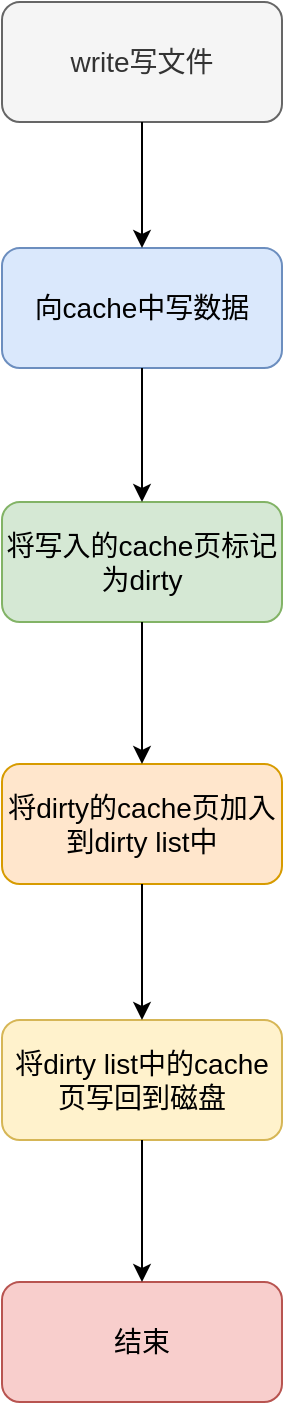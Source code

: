<mxfile version="21.6.2" type="github">
  <diagram name="第 1 页" id="nT0nqa7UZ7sfat42wuFn">
    <mxGraphModel dx="1050" dy="549" grid="1" gridSize="10" guides="1" tooltips="1" connect="1" arrows="1" fold="1" page="1" pageScale="1" pageWidth="827" pageHeight="1169" math="0" shadow="0">
      <root>
        <mxCell id="0" />
        <mxCell id="1" parent="0" />
        <mxCell id="qzVQJbj-RXJHxWNp6LF4-1" value="write写文件" style="rounded=1;whiteSpace=wrap;html=1;fillColor=#f5f5f5;fontColor=#333333;strokeColor=#666666;fontSize=14;" vertex="1" parent="1">
          <mxGeometry x="320" y="80" width="140" height="60" as="geometry" />
        </mxCell>
        <mxCell id="qzVQJbj-RXJHxWNp6LF4-2" value="向cache中写数据" style="rounded=1;whiteSpace=wrap;html=1;fillColor=#dae8fc;strokeColor=#6c8ebf;fontSize=14;" vertex="1" parent="1">
          <mxGeometry x="320" y="203" width="140" height="60" as="geometry" />
        </mxCell>
        <mxCell id="qzVQJbj-RXJHxWNp6LF4-3" value="将写入的cache页标记为dirty" style="rounded=1;whiteSpace=wrap;html=1;fillColor=#d5e8d4;strokeColor=#82b366;fontSize=14;" vertex="1" parent="1">
          <mxGeometry x="320" y="330" width="140" height="60" as="geometry" />
        </mxCell>
        <mxCell id="qzVQJbj-RXJHxWNp6LF4-4" value="将dirty的cache页加入到dirty list中" style="rounded=1;whiteSpace=wrap;html=1;fillColor=#ffe6cc;strokeColor=#d79b00;fontSize=14;" vertex="1" parent="1">
          <mxGeometry x="320" y="461" width="140" height="60" as="geometry" />
        </mxCell>
        <mxCell id="qzVQJbj-RXJHxWNp6LF4-5" value="将dirty list中的cache页写回到磁盘" style="rounded=1;whiteSpace=wrap;html=1;fillColor=#fff2cc;strokeColor=#d6b656;fontSize=14;" vertex="1" parent="1">
          <mxGeometry x="320" y="589" width="140" height="60" as="geometry" />
        </mxCell>
        <mxCell id="qzVQJbj-RXJHxWNp6LF4-6" value="结束" style="rounded=1;whiteSpace=wrap;html=1;fillColor=#f8cecc;strokeColor=#b85450;fontSize=14;" vertex="1" parent="1">
          <mxGeometry x="320" y="720" width="140" height="60" as="geometry" />
        </mxCell>
        <mxCell id="qzVQJbj-RXJHxWNp6LF4-7" value="" style="endArrow=classic;html=1;rounded=0;exitX=0.5;exitY=1;exitDx=0;exitDy=0;fontSize=14;" edge="1" parent="1" source="qzVQJbj-RXJHxWNp6LF4-1" target="qzVQJbj-RXJHxWNp6LF4-2">
          <mxGeometry width="50" height="50" relative="1" as="geometry">
            <mxPoint x="390" y="310" as="sourcePoint" />
            <mxPoint x="440" y="260" as="targetPoint" />
          </mxGeometry>
        </mxCell>
        <mxCell id="qzVQJbj-RXJHxWNp6LF4-8" value="" style="endArrow=classic;html=1;rounded=0;exitX=0.5;exitY=1;exitDx=0;exitDy=0;entryX=0.5;entryY=0;entryDx=0;entryDy=0;fontSize=14;" edge="1" parent="1" source="qzVQJbj-RXJHxWNp6LF4-2" target="qzVQJbj-RXJHxWNp6LF4-3">
          <mxGeometry width="50" height="50" relative="1" as="geometry">
            <mxPoint x="390" y="310" as="sourcePoint" />
            <mxPoint x="440" y="260" as="targetPoint" />
          </mxGeometry>
        </mxCell>
        <mxCell id="qzVQJbj-RXJHxWNp6LF4-9" value="" style="endArrow=classic;html=1;rounded=0;exitX=0.5;exitY=1;exitDx=0;exitDy=0;entryX=0.5;entryY=0;entryDx=0;entryDy=0;fontSize=14;" edge="1" parent="1" source="qzVQJbj-RXJHxWNp6LF4-3" target="qzVQJbj-RXJHxWNp6LF4-4">
          <mxGeometry width="50" height="50" relative="1" as="geometry">
            <mxPoint x="390" y="310" as="sourcePoint" />
            <mxPoint x="440" y="260" as="targetPoint" />
          </mxGeometry>
        </mxCell>
        <mxCell id="qzVQJbj-RXJHxWNp6LF4-11" value="" style="endArrow=classic;html=1;rounded=0;exitX=0.5;exitY=1;exitDx=0;exitDy=0;entryX=0.5;entryY=0;entryDx=0;entryDy=0;fontSize=14;" edge="1" parent="1" source="qzVQJbj-RXJHxWNp6LF4-4" target="qzVQJbj-RXJHxWNp6LF4-5">
          <mxGeometry width="50" height="50" relative="1" as="geometry">
            <mxPoint x="390" y="610" as="sourcePoint" />
            <mxPoint x="440" y="560" as="targetPoint" />
          </mxGeometry>
        </mxCell>
        <mxCell id="qzVQJbj-RXJHxWNp6LF4-12" value="" style="endArrow=classic;html=1;rounded=0;exitX=0.5;exitY=1;exitDx=0;exitDy=0;entryX=0.5;entryY=0;entryDx=0;entryDy=0;fontSize=14;" edge="1" parent="1" source="qzVQJbj-RXJHxWNp6LF4-5" target="qzVQJbj-RXJHxWNp6LF4-6">
          <mxGeometry width="50" height="50" relative="1" as="geometry">
            <mxPoint x="390" y="610" as="sourcePoint" />
            <mxPoint x="440" y="560" as="targetPoint" />
          </mxGeometry>
        </mxCell>
      </root>
    </mxGraphModel>
  </diagram>
</mxfile>
